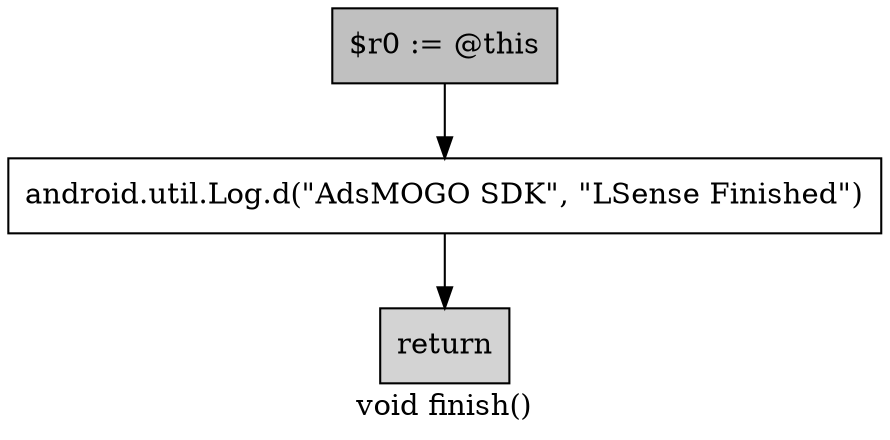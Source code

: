 digraph "void finish()" {
    label="void finish()";
    node [shape=box];
    "0" [style=filled,fillcolor=gray,label="$r0 := @this",];
    "1" [label="android.util.Log.d(\"AdsMOGO SDK\", \"LSense Finished\")",];
    "0"->"1";
    "2" [style=filled,fillcolor=lightgray,label="return",];
    "1"->"2";
}
